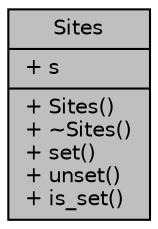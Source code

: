 digraph "Sites"
{
  edge [fontname="Helvetica",fontsize="10",labelfontname="Helvetica",labelfontsize="10"];
  node [fontname="Helvetica",fontsize="10",shape=record];
  Node1 [label="{Sites\n|+ s\l|+ Sites()\l+ ~Sites()\l+ set()\l+ unset()\l+ is_set()\l}",height=0.2,width=0.4,color="black", fillcolor="grey75", style="filled", fontcolor="black"];
}
